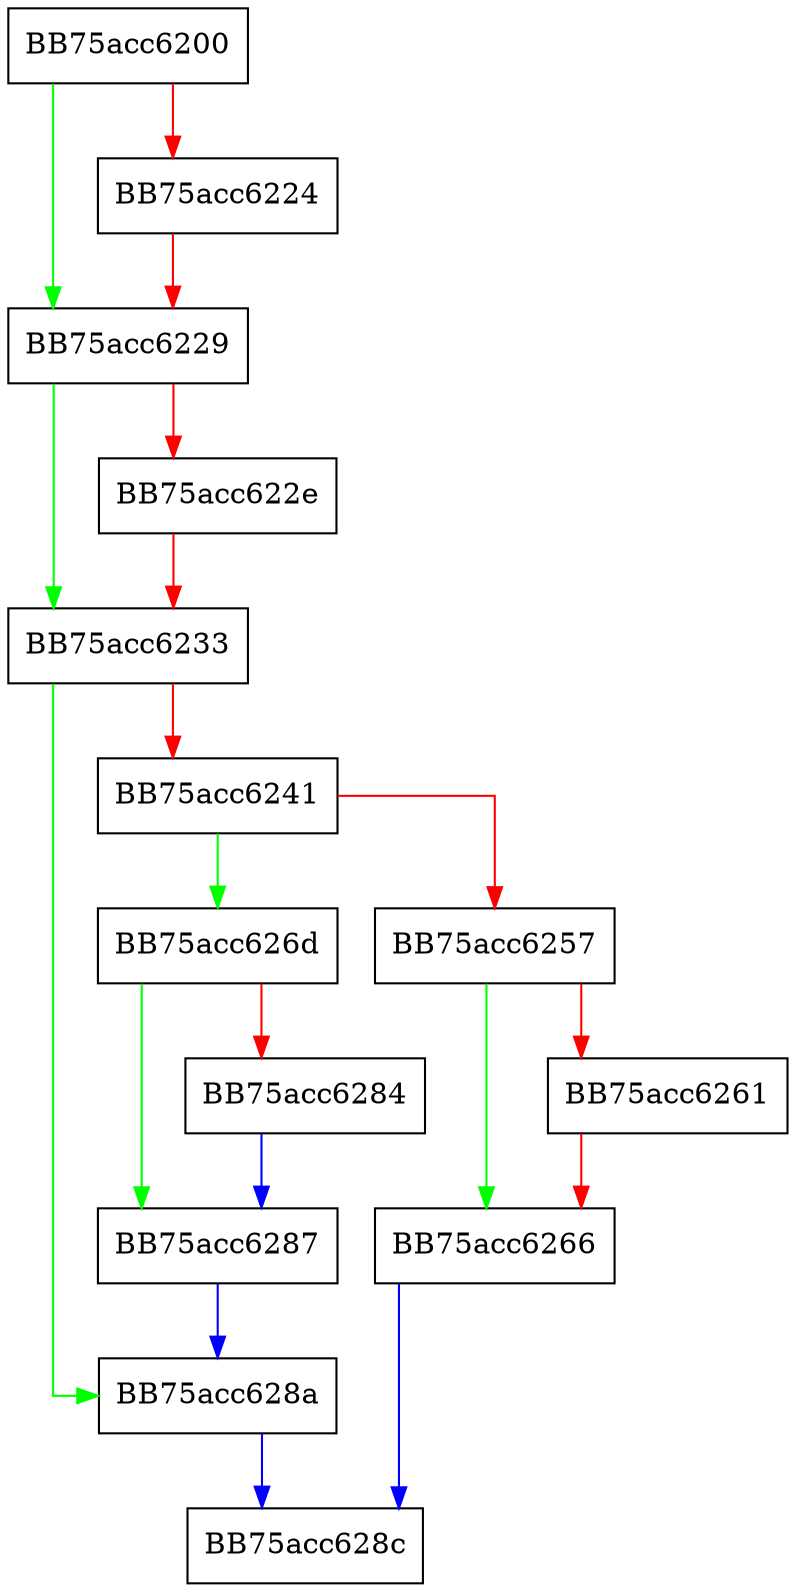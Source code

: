 digraph GetScanTarget {
  node [shape="box"];
  graph [splines=ortho];
  BB75acc6200 -> BB75acc6229 [color="green"];
  BB75acc6200 -> BB75acc6224 [color="red"];
  BB75acc6224 -> BB75acc6229 [color="red"];
  BB75acc6229 -> BB75acc6233 [color="green"];
  BB75acc6229 -> BB75acc622e [color="red"];
  BB75acc622e -> BB75acc6233 [color="red"];
  BB75acc6233 -> BB75acc628a [color="green"];
  BB75acc6233 -> BB75acc6241 [color="red"];
  BB75acc6241 -> BB75acc626d [color="green"];
  BB75acc6241 -> BB75acc6257 [color="red"];
  BB75acc6257 -> BB75acc6266 [color="green"];
  BB75acc6257 -> BB75acc6261 [color="red"];
  BB75acc6261 -> BB75acc6266 [color="red"];
  BB75acc6266 -> BB75acc628c [color="blue"];
  BB75acc626d -> BB75acc6287 [color="green"];
  BB75acc626d -> BB75acc6284 [color="red"];
  BB75acc6284 -> BB75acc6287 [color="blue"];
  BB75acc6287 -> BB75acc628a [color="blue"];
  BB75acc628a -> BB75acc628c [color="blue"];
}